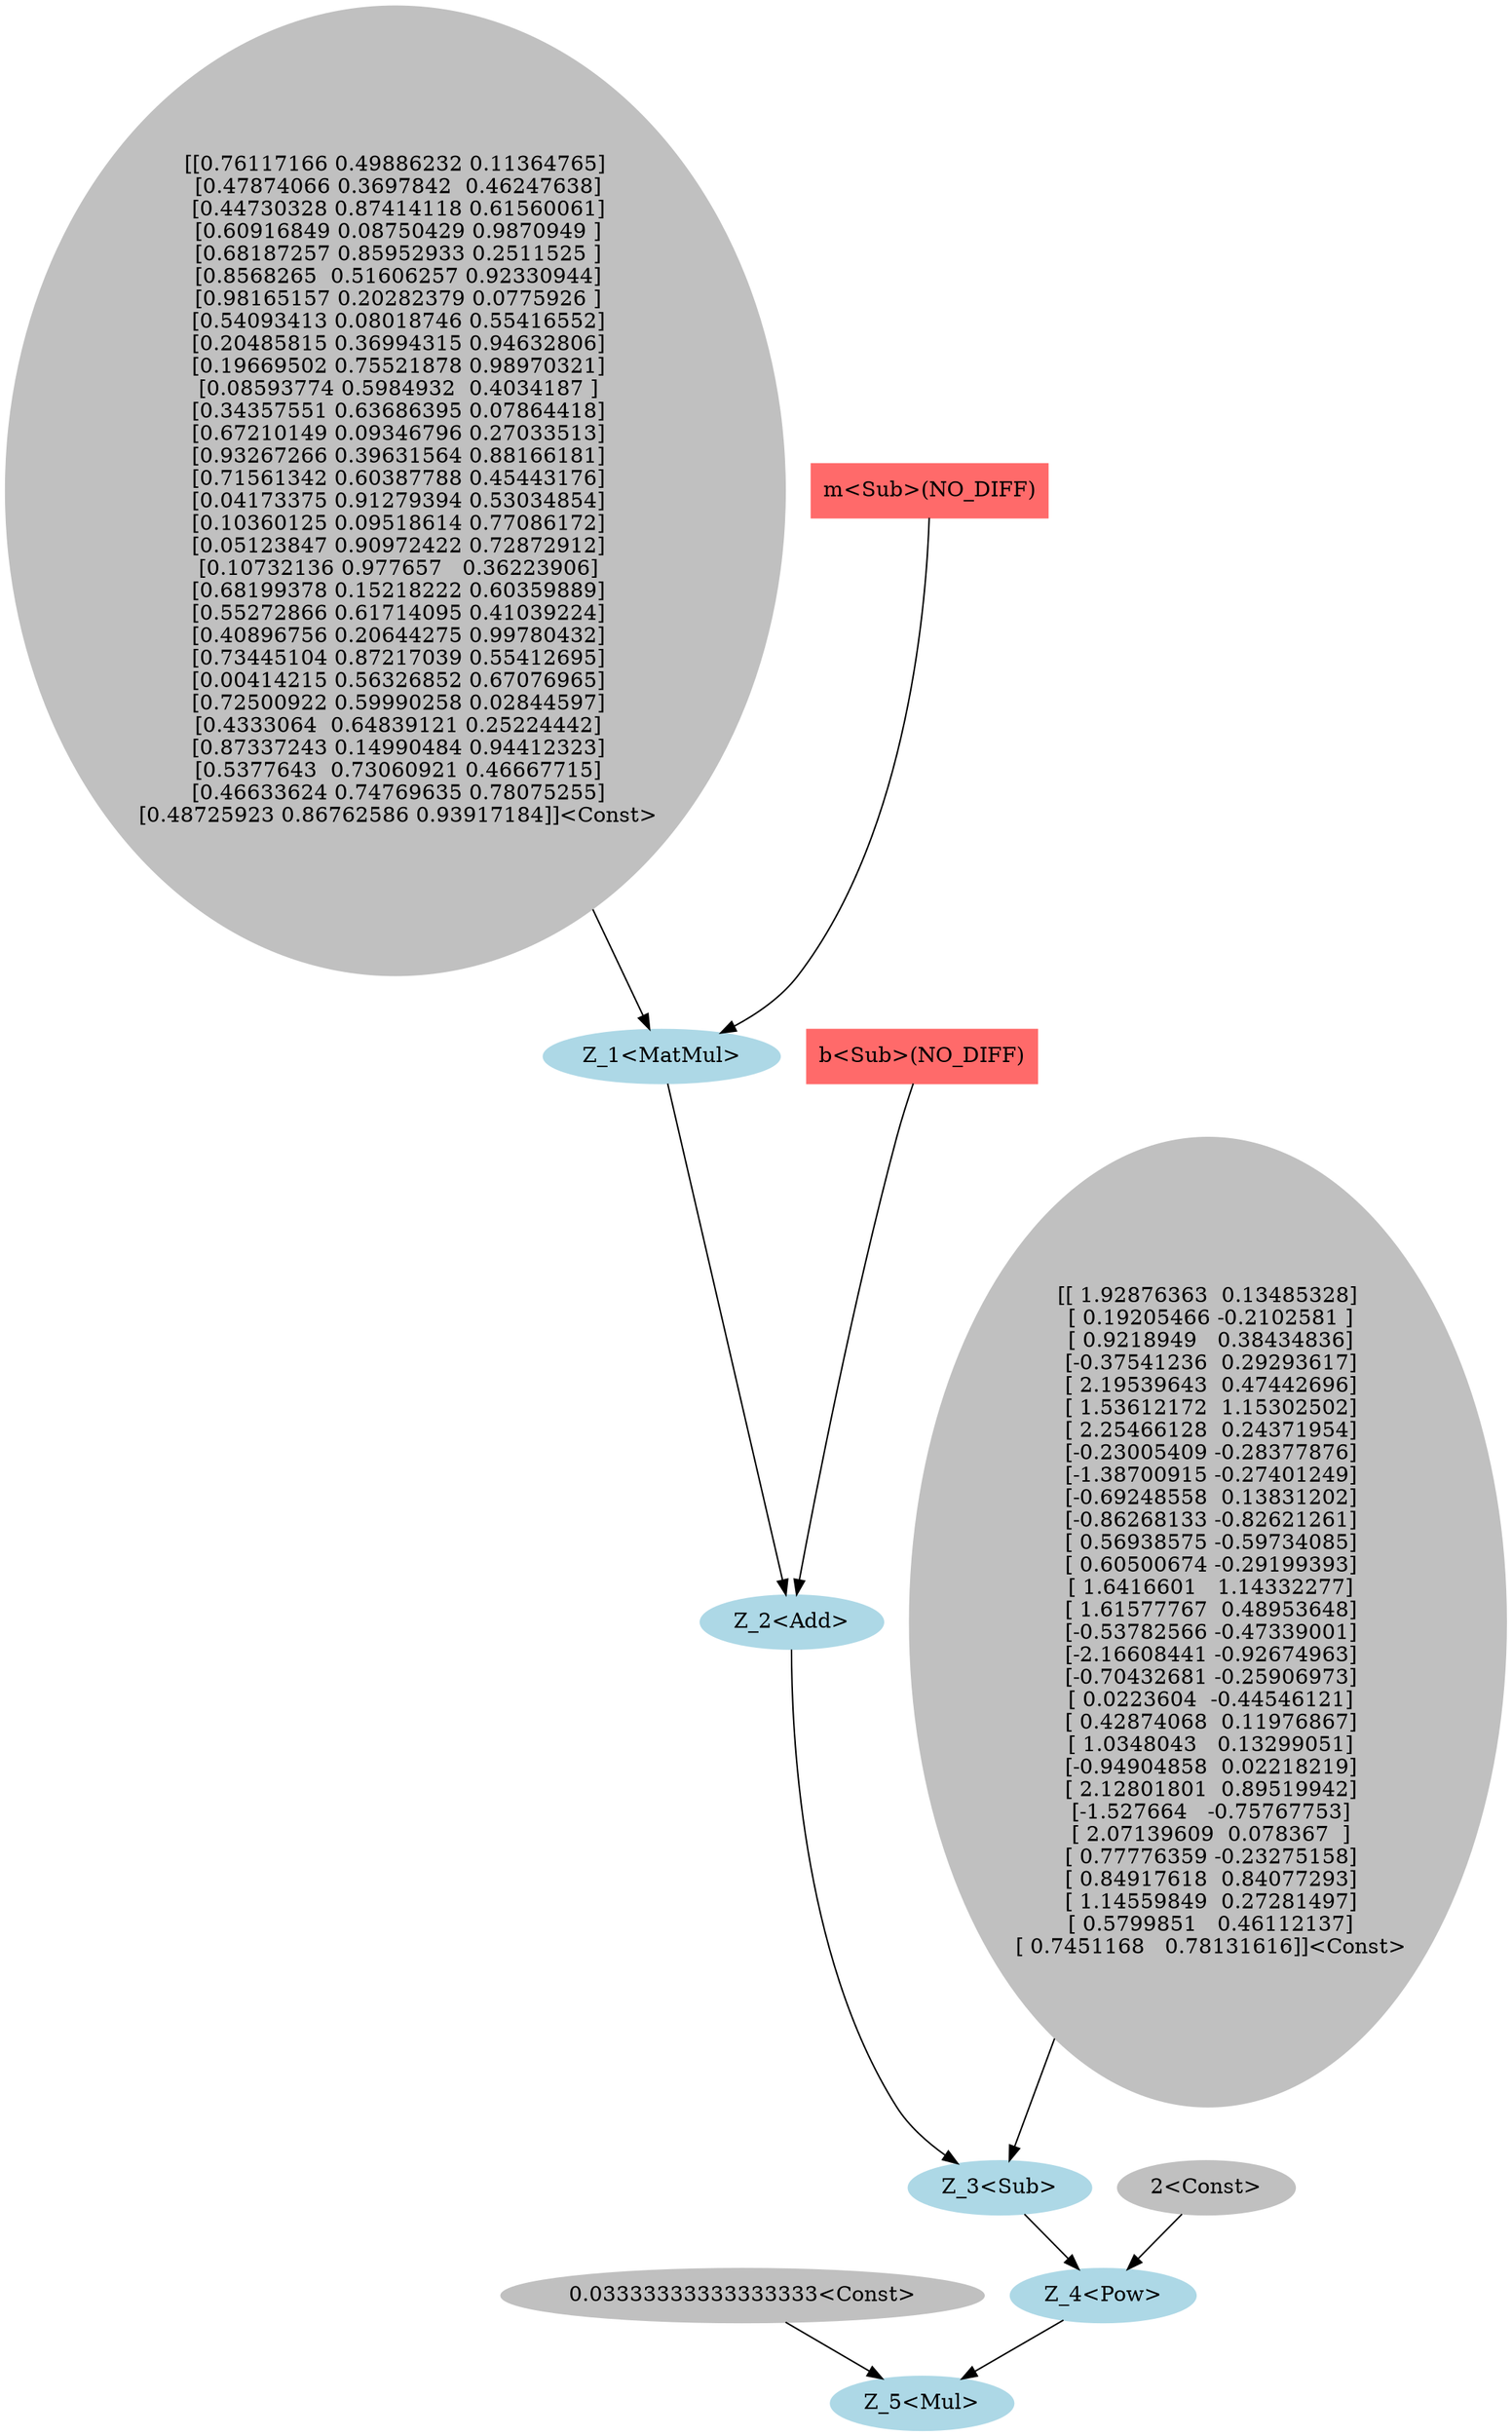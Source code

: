 digraph {
	"0.03333333333333333<Const>" [color=gray shape=oval style=filled]
	"Z_5<Mul>" [color=lightblue shape=oval style=filled]
	"0.03333333333333333<Const>" -> "Z_5<Mul>"
	"Z_4<Pow>" [color=lightblue shape=oval style=filled]
	"Z_5<Mul>" [color=lightblue shape=oval style=filled]
	"Z_4<Pow>" -> "Z_5<Mul>"
	"Z_3<Sub>" [color=lightblue shape=oval style=filled]
	"Z_4<Pow>" [color=lightblue shape=oval style=filled]
	"Z_3<Sub>" -> "Z_4<Pow>"
	"Z_2<Add>" [color=lightblue shape=oval style=filled]
	"Z_3<Sub>" [color=lightblue shape=oval style=filled]
	"Z_2<Add>" -> "Z_3<Sub>"
	"Z_1<MatMul>" [color=lightblue shape=oval style=filled]
	"Z_2<Add>" [color=lightblue shape=oval style=filled]
	"Z_1<MatMul>" -> "Z_2<Add>"
	"[[0.76117166 0.49886232 0.11364765]
 [0.47874066 0.3697842  0.46247638]
 [0.44730328 0.87414118 0.61560061]
 [0.60916849 0.08750429 0.9870949 ]
 [0.68187257 0.85952933 0.2511525 ]
 [0.8568265  0.51606257 0.92330944]
 [0.98165157 0.20282379 0.0775926 ]
 [0.54093413 0.08018746 0.55416552]
 [0.20485815 0.36994315 0.94632806]
 [0.19669502 0.75521878 0.98970321]
 [0.08593774 0.5984932  0.4034187 ]
 [0.34357551 0.63686395 0.07864418]
 [0.67210149 0.09346796 0.27033513]
 [0.93267266 0.39631564 0.88166181]
 [0.71561342 0.60387788 0.45443176]
 [0.04173375 0.91279394 0.53034854]
 [0.10360125 0.09518614 0.77086172]
 [0.05123847 0.90972422 0.72872912]
 [0.10732136 0.977657   0.36223906]
 [0.68199378 0.15218222 0.60359889]
 [0.55272866 0.61714095 0.41039224]
 [0.40896756 0.20644275 0.99780432]
 [0.73445104 0.87217039 0.55412695]
 [0.00414215 0.56326852 0.67076965]
 [0.72500922 0.59990258 0.02844597]
 [0.4333064  0.64839121 0.25224442]
 [0.87337243 0.14990484 0.94412323]
 [0.5377643  0.73060921 0.46667715]
 [0.46633624 0.74769635 0.78075255]
 [0.48725923 0.86762586 0.93917184]]<Const>" [color=gray shape=oval style=filled]
	"Z_1<MatMul>" [color=lightblue shape=oval style=filled]
	"[[0.76117166 0.49886232 0.11364765]
 [0.47874066 0.3697842  0.46247638]
 [0.44730328 0.87414118 0.61560061]
 [0.60916849 0.08750429 0.9870949 ]
 [0.68187257 0.85952933 0.2511525 ]
 [0.8568265  0.51606257 0.92330944]
 [0.98165157 0.20282379 0.0775926 ]
 [0.54093413 0.08018746 0.55416552]
 [0.20485815 0.36994315 0.94632806]
 [0.19669502 0.75521878 0.98970321]
 [0.08593774 0.5984932  0.4034187 ]
 [0.34357551 0.63686395 0.07864418]
 [0.67210149 0.09346796 0.27033513]
 [0.93267266 0.39631564 0.88166181]
 [0.71561342 0.60387788 0.45443176]
 [0.04173375 0.91279394 0.53034854]
 [0.10360125 0.09518614 0.77086172]
 [0.05123847 0.90972422 0.72872912]
 [0.10732136 0.977657   0.36223906]
 [0.68199378 0.15218222 0.60359889]
 [0.55272866 0.61714095 0.41039224]
 [0.40896756 0.20644275 0.99780432]
 [0.73445104 0.87217039 0.55412695]
 [0.00414215 0.56326852 0.67076965]
 [0.72500922 0.59990258 0.02844597]
 [0.4333064  0.64839121 0.25224442]
 [0.87337243 0.14990484 0.94412323]
 [0.5377643  0.73060921 0.46667715]
 [0.46633624 0.74769635 0.78075255]
 [0.48725923 0.86762586 0.93917184]]<Const>" -> "Z_1<MatMul>"
	"m<Sub>(NO_DIFF)" [color=indianred1 shape=box style=filled]
	"Z_1<MatMul>" [color=lightblue shape=oval style=filled]
	"m<Sub>(NO_DIFF)" -> "Z_1<MatMul>"
	"b<Sub>(NO_DIFF)" [color=indianred1 shape=box style=filled]
	"Z_2<Add>" [color=lightblue shape=oval style=filled]
	"b<Sub>(NO_DIFF)" -> "Z_2<Add>"
	"[[ 1.92876363  0.13485328]
 [ 0.19205466 -0.2102581 ]
 [ 0.9218949   0.38434836]
 [-0.37541236  0.29293617]
 [ 2.19539643  0.47442696]
 [ 1.53612172  1.15302502]
 [ 2.25466128  0.24371954]
 [-0.23005409 -0.28377876]
 [-1.38700915 -0.27401249]
 [-0.69248558  0.13831202]
 [-0.86268133 -0.82621261]
 [ 0.56938575 -0.59734085]
 [ 0.60500674 -0.29199393]
 [ 1.6416601   1.14332277]
 [ 1.61577767  0.48953648]
 [-0.53782566 -0.47339001]
 [-2.16608441 -0.92674963]
 [-0.70432681 -0.25906973]
 [ 0.0223604  -0.44546121]
 [ 0.42874068  0.11976867]
 [ 1.0348043   0.13299051]
 [-0.94904858  0.02218219]
 [ 2.12801801  0.89519942]
 [-1.527664   -0.75767753]
 [ 2.07139609  0.078367  ]
 [ 0.77776359 -0.23275158]
 [ 0.84917618  0.84077293]
 [ 1.14559849  0.27281497]
 [ 0.5799851   0.46112137]
 [ 0.7451168   0.78131616]]<Const>" [color=gray shape=oval style=filled]
	"Z_3<Sub>" [color=lightblue shape=oval style=filled]
	"[[ 1.92876363  0.13485328]
 [ 0.19205466 -0.2102581 ]
 [ 0.9218949   0.38434836]
 [-0.37541236  0.29293617]
 [ 2.19539643  0.47442696]
 [ 1.53612172  1.15302502]
 [ 2.25466128  0.24371954]
 [-0.23005409 -0.28377876]
 [-1.38700915 -0.27401249]
 [-0.69248558  0.13831202]
 [-0.86268133 -0.82621261]
 [ 0.56938575 -0.59734085]
 [ 0.60500674 -0.29199393]
 [ 1.6416601   1.14332277]
 [ 1.61577767  0.48953648]
 [-0.53782566 -0.47339001]
 [-2.16608441 -0.92674963]
 [-0.70432681 -0.25906973]
 [ 0.0223604  -0.44546121]
 [ 0.42874068  0.11976867]
 [ 1.0348043   0.13299051]
 [-0.94904858  0.02218219]
 [ 2.12801801  0.89519942]
 [-1.527664   -0.75767753]
 [ 2.07139609  0.078367  ]
 [ 0.77776359 -0.23275158]
 [ 0.84917618  0.84077293]
 [ 1.14559849  0.27281497]
 [ 0.5799851   0.46112137]
 [ 0.7451168   0.78131616]]<Const>" -> "Z_3<Sub>"
	"2<Const>" [color=gray shape=oval style=filled]
	"Z_4<Pow>" [color=lightblue shape=oval style=filled]
	"2<Const>" -> "Z_4<Pow>"
}
